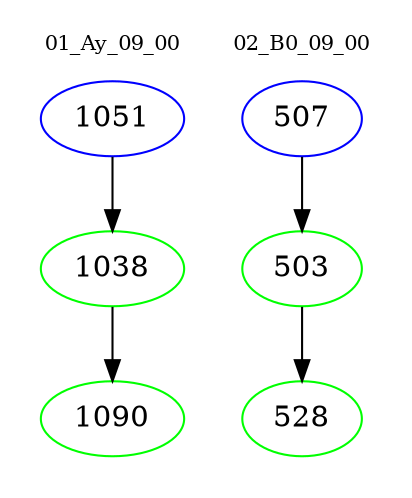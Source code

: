 digraph{
subgraph cluster_0 {
color = white
label = "01_Ay_09_00";
fontsize=10;
T0_1051 [label="1051", color="blue"]
T0_1051 -> T0_1038 [color="black"]
T0_1038 [label="1038", color="green"]
T0_1038 -> T0_1090 [color="black"]
T0_1090 [label="1090", color="green"]
}
subgraph cluster_1 {
color = white
label = "02_B0_09_00";
fontsize=10;
T1_507 [label="507", color="blue"]
T1_507 -> T1_503 [color="black"]
T1_503 [label="503", color="green"]
T1_503 -> T1_528 [color="black"]
T1_528 [label="528", color="green"]
}
}
